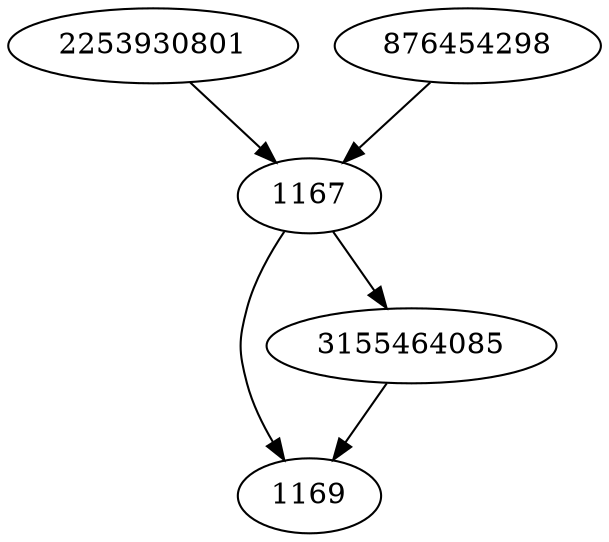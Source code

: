 strict digraph  {
1167;
2253930801;
1169;
3155464085;
876454298;
1167 -> 3155464085;
1167 -> 1169;
2253930801 -> 1167;
3155464085 -> 1169;
876454298 -> 1167;
}
